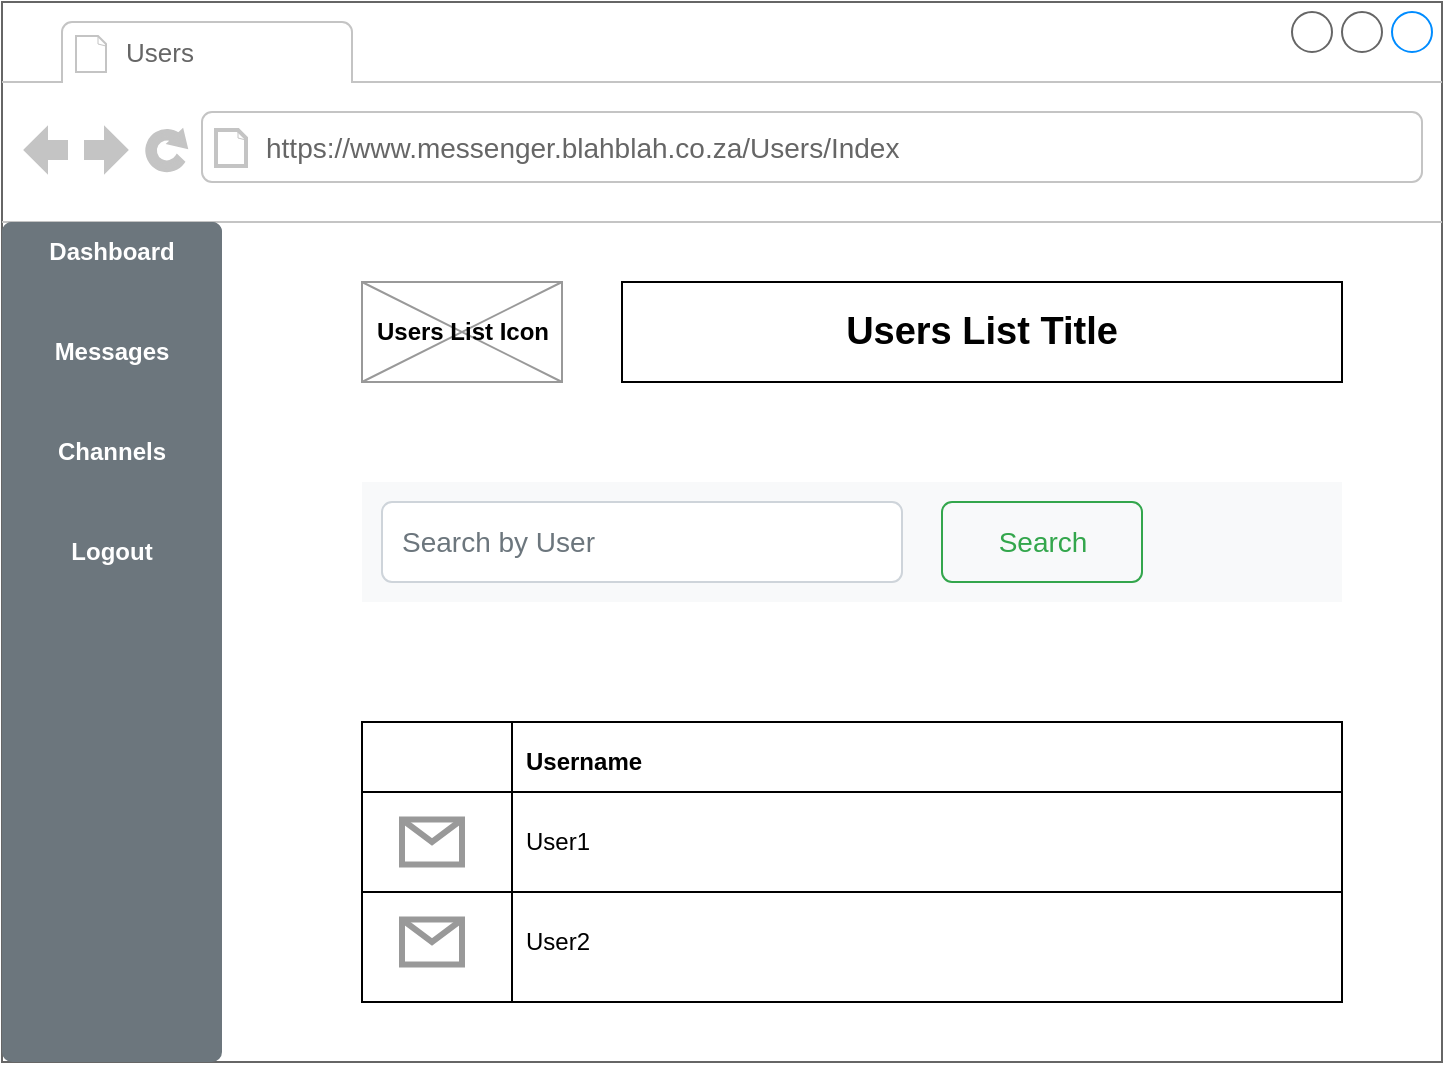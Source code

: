 <mxfile version="13.0.3" type="device"><diagram id="tsvzqU6DXO0SFcKl0I4h" name="Page-1"><mxGraphModel dx="1422" dy="822" grid="1" gridSize="10" guides="1" tooltips="1" connect="1" arrows="1" fold="1" page="1" pageScale="1" pageWidth="827" pageHeight="1169" math="0" shadow="0"><root><mxCell id="0"/><mxCell id="1" parent="0"/><mxCell id="QeXJ9FBgyPUMtP8aJwlI-1" value="" style="strokeWidth=1;shadow=0;dashed=0;align=center;html=1;shape=mxgraph.mockup.containers.browserWindow;rSize=0;strokeColor=#666666;strokeColor2=#008cff;strokeColor3=#c4c4c4;mainText=,;recursiveResize=0;" vertex="1" parent="1"><mxGeometry x="40" y="80" width="720" height="530" as="geometry"/></mxCell><mxCell id="QeXJ9FBgyPUMtP8aJwlI-2" value="&lt;font style=&quot;font-size: 13px&quot;&gt;Users&lt;/font&gt;" style="strokeWidth=1;shadow=0;dashed=0;align=center;html=1;shape=mxgraph.mockup.containers.anchor;fontSize=17;fontColor=#666666;align=left;" vertex="1" parent="QeXJ9FBgyPUMtP8aJwlI-1"><mxGeometry x="60" y="12" width="110" height="26" as="geometry"/></mxCell><mxCell id="QeXJ9FBgyPUMtP8aJwlI-3" value="&lt;span style=&quot;font-size: 14px&quot;&gt;https://www.messenger.blahblah.co.za/Users/Index&lt;/span&gt;" style="strokeWidth=1;shadow=0;dashed=0;align=center;html=1;shape=mxgraph.mockup.containers.anchor;rSize=0;fontSize=17;fontColor=#666666;align=left;" vertex="1" parent="QeXJ9FBgyPUMtP8aJwlI-1"><mxGeometry x="130" y="60" width="330" height="26" as="geometry"/></mxCell><mxCell id="QeXJ9FBgyPUMtP8aJwlI-4" value="&lt;b&gt;Users List Icon&lt;/b&gt;" style="verticalLabelPosition=middle;shadow=0;dashed=0;align=center;html=1;verticalAlign=middle;strokeWidth=1;shape=mxgraph.mockup.graphics.simpleIcon;strokeColor=#999999;labelPosition=center;" vertex="1" parent="QeXJ9FBgyPUMtP8aJwlI-1"><mxGeometry x="180" y="140" width="100" height="50" as="geometry"/></mxCell><mxCell id="QeXJ9FBgyPUMtP8aJwlI-5" value="&lt;b&gt;&lt;font style=&quot;font-size: 19px&quot;&gt;Users List Title&lt;/font&gt;&lt;/b&gt;" style="rounded=0;whiteSpace=wrap;html=1;" vertex="1" parent="QeXJ9FBgyPUMtP8aJwlI-1"><mxGeometry x="310" y="140" width="360" height="50" as="geometry"/></mxCell><mxCell id="QeXJ9FBgyPUMtP8aJwlI-6" value="" style="html=1;shadow=0;dashed=0;shape=mxgraph.bootstrap.rrect;rSize=5;strokeColor=none;html=1;whiteSpace=wrap;fillColor=#6C767D;fontColor=#ffffff;" vertex="1" parent="QeXJ9FBgyPUMtP8aJwlI-1"><mxGeometry y="110" width="110" height="420" as="geometry"/></mxCell><mxCell id="QeXJ9FBgyPUMtP8aJwlI-7" value="&lt;font color=&quot;#ffffff&quot;&gt;&lt;b&gt;Dashboard&lt;/b&gt;&lt;/font&gt;" style="strokeColor=inherit;fillColor=inherit;gradientColor=inherit;fontColor=inherit;html=1;shadow=0;dashed=0;shape=mxgraph.bootstrap.topButton;rSize=5;perimeter=none;whiteSpace=wrap;resizeWidth=1;" vertex="1" parent="QeXJ9FBgyPUMtP8aJwlI-6"><mxGeometry width="110.0" height="30" relative="1" as="geometry"/></mxCell><mxCell id="QeXJ9FBgyPUMtP8aJwlI-8" value="&lt;font color=&quot;#ffffff&quot;&gt;&lt;b&gt;Messages&lt;/b&gt;&lt;/font&gt;" style="strokeColor=inherit;fillColor=inherit;gradientColor=inherit;fontColor=inherit;html=1;shadow=0;dashed=0;perimeter=none;whiteSpace=wrap;resizeWidth=1;" vertex="1" parent="QeXJ9FBgyPUMtP8aJwlI-6"><mxGeometry width="110.0" height="30" relative="1" as="geometry"><mxPoint y="50" as="offset"/></mxGeometry></mxCell><mxCell id="QeXJ9FBgyPUMtP8aJwlI-9" value="&lt;font color=&quot;#ffffff&quot;&gt;&lt;b&gt;Channels&lt;/b&gt;&lt;/font&gt;" style="strokeColor=inherit;fillColor=inherit;gradientColor=inherit;fontColor=inherit;html=1;shadow=0;dashed=0;perimeter=none;whiteSpace=wrap;resizeWidth=1;" vertex="1" parent="QeXJ9FBgyPUMtP8aJwlI-6"><mxGeometry width="110.0" height="30" relative="1" as="geometry"><mxPoint y="100" as="offset"/></mxGeometry></mxCell><mxCell id="QeXJ9FBgyPUMtP8aJwlI-10" value="&lt;font color=&quot;#ffffff&quot;&gt;&lt;b&gt;Logout&lt;/b&gt;&lt;/font&gt;" style="strokeColor=inherit;fillColor=inherit;gradientColor=inherit;fontColor=inherit;html=1;shadow=0;dashed=0;perimeter=none;whiteSpace=wrap;resizeWidth=1;" vertex="1" parent="QeXJ9FBgyPUMtP8aJwlI-6"><mxGeometry width="110.0" height="30" relative="1" as="geometry"><mxPoint y="150" as="offset"/></mxGeometry></mxCell><mxCell id="QeXJ9FBgyPUMtP8aJwlI-31" value="" style="html=1;shadow=0;dashed=0;fillColor=#F8F9FA;strokeColor=none;fontSize=16;fontColor=#181819;align=left;spacing=15;" vertex="1" parent="QeXJ9FBgyPUMtP8aJwlI-1"><mxGeometry x="180" y="240" width="490" height="60" as="geometry"/></mxCell><mxCell id="QeXJ9FBgyPUMtP8aJwlI-32" value="Search by User" style="html=1;shadow=0;dashed=0;shape=mxgraph.bootstrap.rrect;rSize=5;fontSize=14;fontColor=#6C767D;strokeColor=#CED4DA;fillColor=#ffffff;align=left;spacing=10;" vertex="1" parent="QeXJ9FBgyPUMtP8aJwlI-31"><mxGeometry width="260" height="40" relative="1" as="geometry"><mxPoint x="10" y="10" as="offset"/></mxGeometry></mxCell><mxCell id="QeXJ9FBgyPUMtP8aJwlI-33" value="Search" style="html=1;shadow=0;dashed=0;shape=mxgraph.bootstrap.rrect;rSize=5;fontSize=14;fontColor=#33A64C;strokeColor=#33A64C;fillColor=none;" vertex="1" parent="QeXJ9FBgyPUMtP8aJwlI-31"><mxGeometry width="100" height="40" relative="1" as="geometry"><mxPoint x="290" y="10" as="offset"/></mxGeometry></mxCell><mxCell id="QeXJ9FBgyPUMtP8aJwlI-36" value="" style="rounded=0;whiteSpace=wrap;html=1;" vertex="1" parent="QeXJ9FBgyPUMtP8aJwlI-1"><mxGeometry x="180" y="360" width="490" height="140" as="geometry"/></mxCell><mxCell id="QeXJ9FBgyPUMtP8aJwlI-38" value="" style="line;strokeWidth=1;direction=south;html=1;rotation=-180;" vertex="1" parent="QeXJ9FBgyPUMtP8aJwlI-1"><mxGeometry x="250" y="360" width="10" height="140" as="geometry"/></mxCell><mxCell id="QeXJ9FBgyPUMtP8aJwlI-39" value="" style="line;strokeWidth=1;html=1;" vertex="1" parent="QeXJ9FBgyPUMtP8aJwlI-1"><mxGeometry x="180" y="390" width="490" height="10" as="geometry"/></mxCell><mxCell id="QeXJ9FBgyPUMtP8aJwlI-41" value="" style="line;strokeWidth=1;html=1;" vertex="1" parent="QeXJ9FBgyPUMtP8aJwlI-1"><mxGeometry x="180" y="440" width="490" height="10" as="geometry"/></mxCell><mxCell id="QeXJ9FBgyPUMtP8aJwlI-42" value="&lt;b&gt;Username&lt;/b&gt;" style="text;html=1;strokeColor=none;fillColor=none;align=left;verticalAlign=middle;whiteSpace=wrap;rounded=0;" vertex="1" parent="QeXJ9FBgyPUMtP8aJwlI-1"><mxGeometry x="260" y="370" width="190" height="20" as="geometry"/></mxCell><mxCell id="QeXJ9FBgyPUMtP8aJwlI-45" value="User1" style="text;html=1;strokeColor=none;fillColor=none;align=left;verticalAlign=middle;whiteSpace=wrap;rounded=0;" vertex="1" parent="QeXJ9FBgyPUMtP8aJwlI-1"><mxGeometry x="260" y="410" width="190" height="20" as="geometry"/></mxCell><mxCell id="QeXJ9FBgyPUMtP8aJwlI-46" value="User2" style="text;html=1;strokeColor=none;fillColor=none;align=left;verticalAlign=middle;whiteSpace=wrap;rounded=0;" vertex="1" parent="QeXJ9FBgyPUMtP8aJwlI-1"><mxGeometry x="260" y="460" width="190" height="20" as="geometry"/></mxCell><mxCell id="QeXJ9FBgyPUMtP8aJwlI-48" value="" style="verticalLabelPosition=bottom;shadow=0;dashed=0;align=center;html=1;verticalAlign=top;strokeWidth=3;shape=mxgraph.mockup.misc.mail2;strokeColor=#999999;fontColor=#000000;fontStyle=0" vertex="1" parent="QeXJ9FBgyPUMtP8aJwlI-1"><mxGeometry x="200" y="408.75" width="30" height="22.5" as="geometry"/></mxCell><mxCell id="QeXJ9FBgyPUMtP8aJwlI-49" value="" style="verticalLabelPosition=bottom;shadow=0;dashed=0;align=center;html=1;verticalAlign=top;strokeWidth=3;shape=mxgraph.mockup.misc.mail2;strokeColor=#999999;fontColor=#000000;fontStyle=0" vertex="1" parent="QeXJ9FBgyPUMtP8aJwlI-1"><mxGeometry x="200" y="458.75" width="30" height="22.5" as="geometry"/></mxCell></root></mxGraphModel></diagram></mxfile>